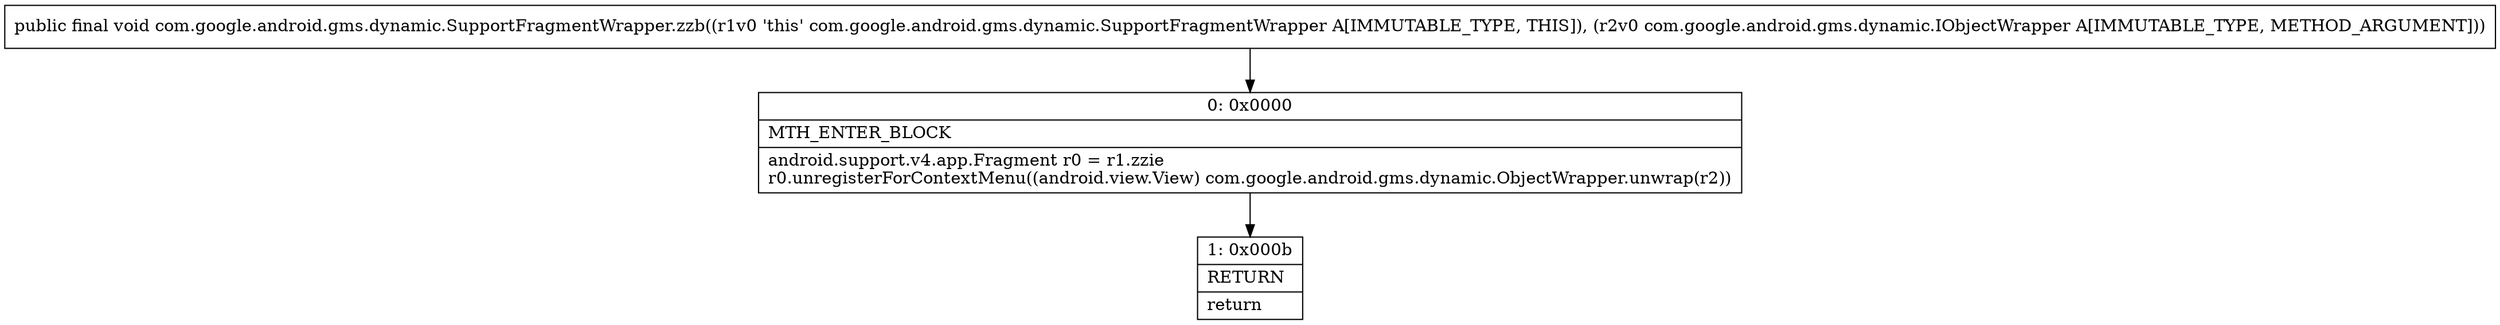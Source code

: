 digraph "CFG forcom.google.android.gms.dynamic.SupportFragmentWrapper.zzb(Lcom\/google\/android\/gms\/dynamic\/IObjectWrapper;)V" {
Node_0 [shape=record,label="{0\:\ 0x0000|MTH_ENTER_BLOCK\l|android.support.v4.app.Fragment r0 = r1.zzie\lr0.unregisterForContextMenu((android.view.View) com.google.android.gms.dynamic.ObjectWrapper.unwrap(r2))\l}"];
Node_1 [shape=record,label="{1\:\ 0x000b|RETURN\l|return\l}"];
MethodNode[shape=record,label="{public final void com.google.android.gms.dynamic.SupportFragmentWrapper.zzb((r1v0 'this' com.google.android.gms.dynamic.SupportFragmentWrapper A[IMMUTABLE_TYPE, THIS]), (r2v0 com.google.android.gms.dynamic.IObjectWrapper A[IMMUTABLE_TYPE, METHOD_ARGUMENT])) }"];
MethodNode -> Node_0;
Node_0 -> Node_1;
}

